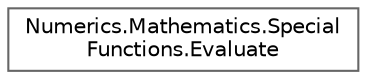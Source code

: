 digraph "Graphical Class Hierarchy"
{
 // LATEX_PDF_SIZE
  bgcolor="transparent";
  edge [fontname=Helvetica,fontsize=10,labelfontname=Helvetica,labelfontsize=10];
  node [fontname=Helvetica,fontsize=10,shape=box,height=0.2,width=0.4];
  rankdir="LR";
  Node0 [id="Node000000",label="Numerics.Mathematics.Special\lFunctions.Evaluate",height=0.2,width=0.4,color="grey40", fillcolor="white", style="filled",URL="$class_numerics_1_1_mathematics_1_1_special_functions_1_1_evaluate.html",tooltip="Evaluation functions useful for computing polynomials."];
}
